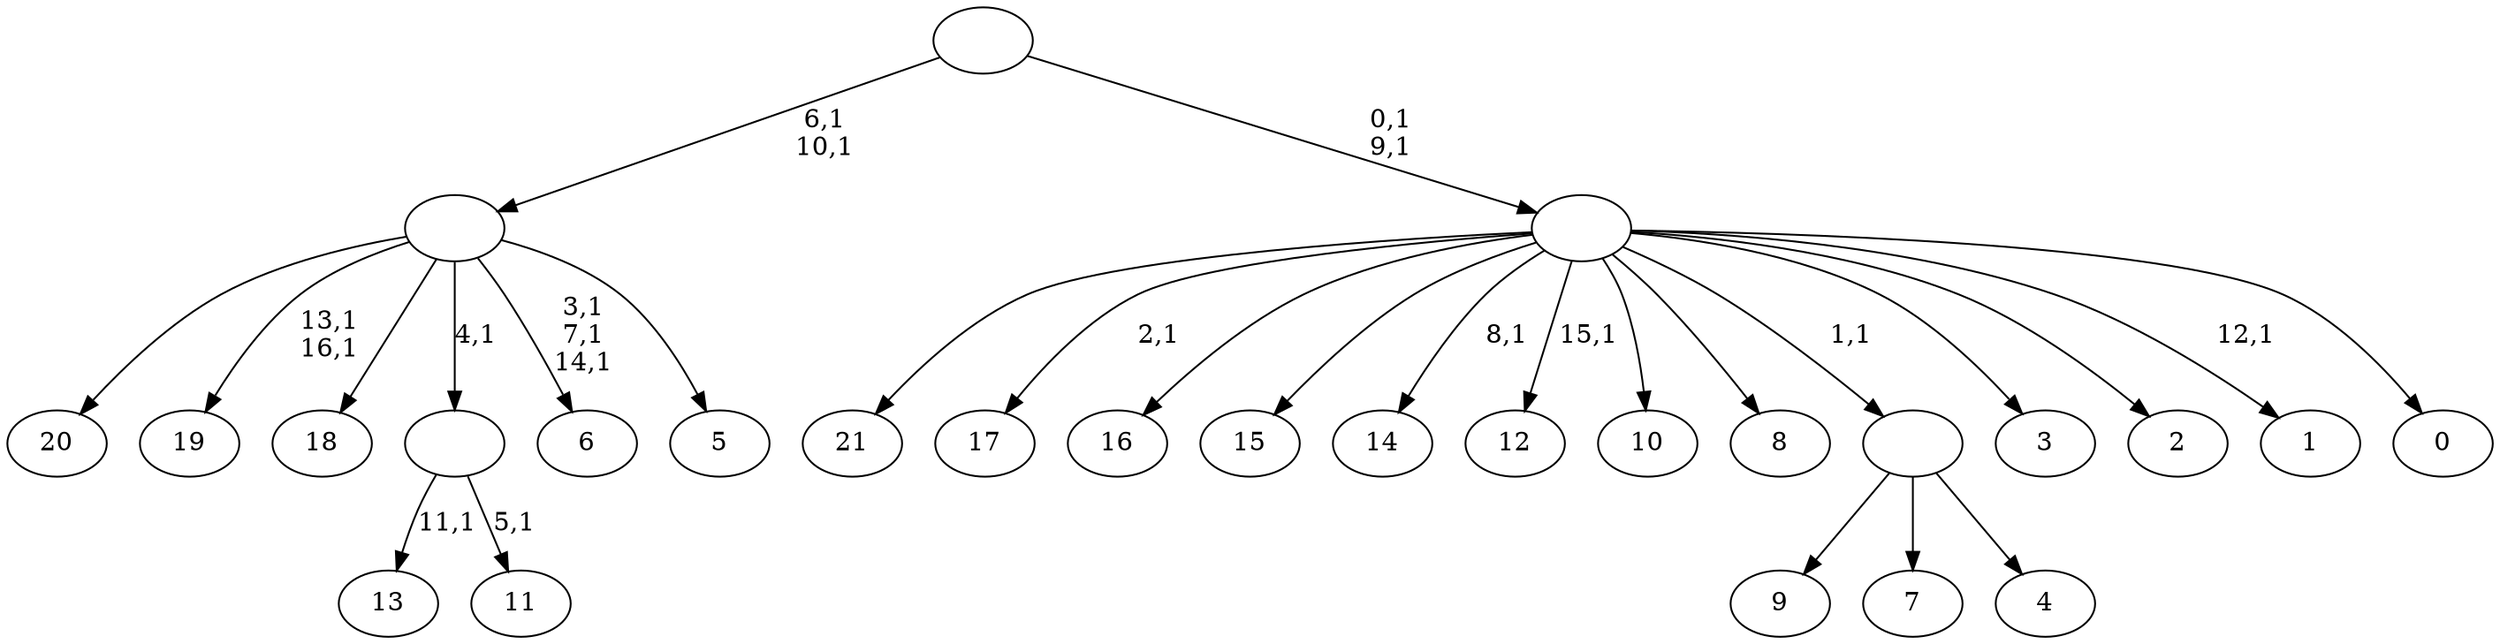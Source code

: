 digraph T {
	39 [label="21"]
	38 [label="20"]
	37 [label="19"]
	34 [label="18"]
	33 [label="17"]
	31 [label="16"]
	30 [label="15"]
	29 [label="14"]
	27 [label="13"]
	25 [label="12"]
	23 [label="11"]
	21 [label=""]
	20 [label="10"]
	19 [label="9"]
	18 [label="8"]
	17 [label="7"]
	16 [label="6"]
	12 [label="5"]
	11 [label=""]
	9 [label="4"]
	8 [label=""]
	7 [label="3"]
	6 [label="2"]
	5 [label="1"]
	3 [label="0"]
	2 [label=""]
	0 [label=""]
	21 -> 23 [label="5,1"]
	21 -> 27 [label="11,1"]
	11 -> 16 [label="3,1\n7,1\n14,1"]
	11 -> 37 [label="13,1\n16,1"]
	11 -> 38 [label=""]
	11 -> 34 [label=""]
	11 -> 21 [label="4,1"]
	11 -> 12 [label=""]
	8 -> 19 [label=""]
	8 -> 17 [label=""]
	8 -> 9 [label=""]
	2 -> 5 [label="12,1"]
	2 -> 25 [label="15,1"]
	2 -> 29 [label="8,1"]
	2 -> 33 [label="2,1"]
	2 -> 39 [label=""]
	2 -> 31 [label=""]
	2 -> 30 [label=""]
	2 -> 20 [label=""]
	2 -> 18 [label=""]
	2 -> 8 [label="1,1"]
	2 -> 7 [label=""]
	2 -> 6 [label=""]
	2 -> 3 [label=""]
	0 -> 2 [label="0,1\n9,1"]
	0 -> 11 [label="6,1\n10,1"]
}

